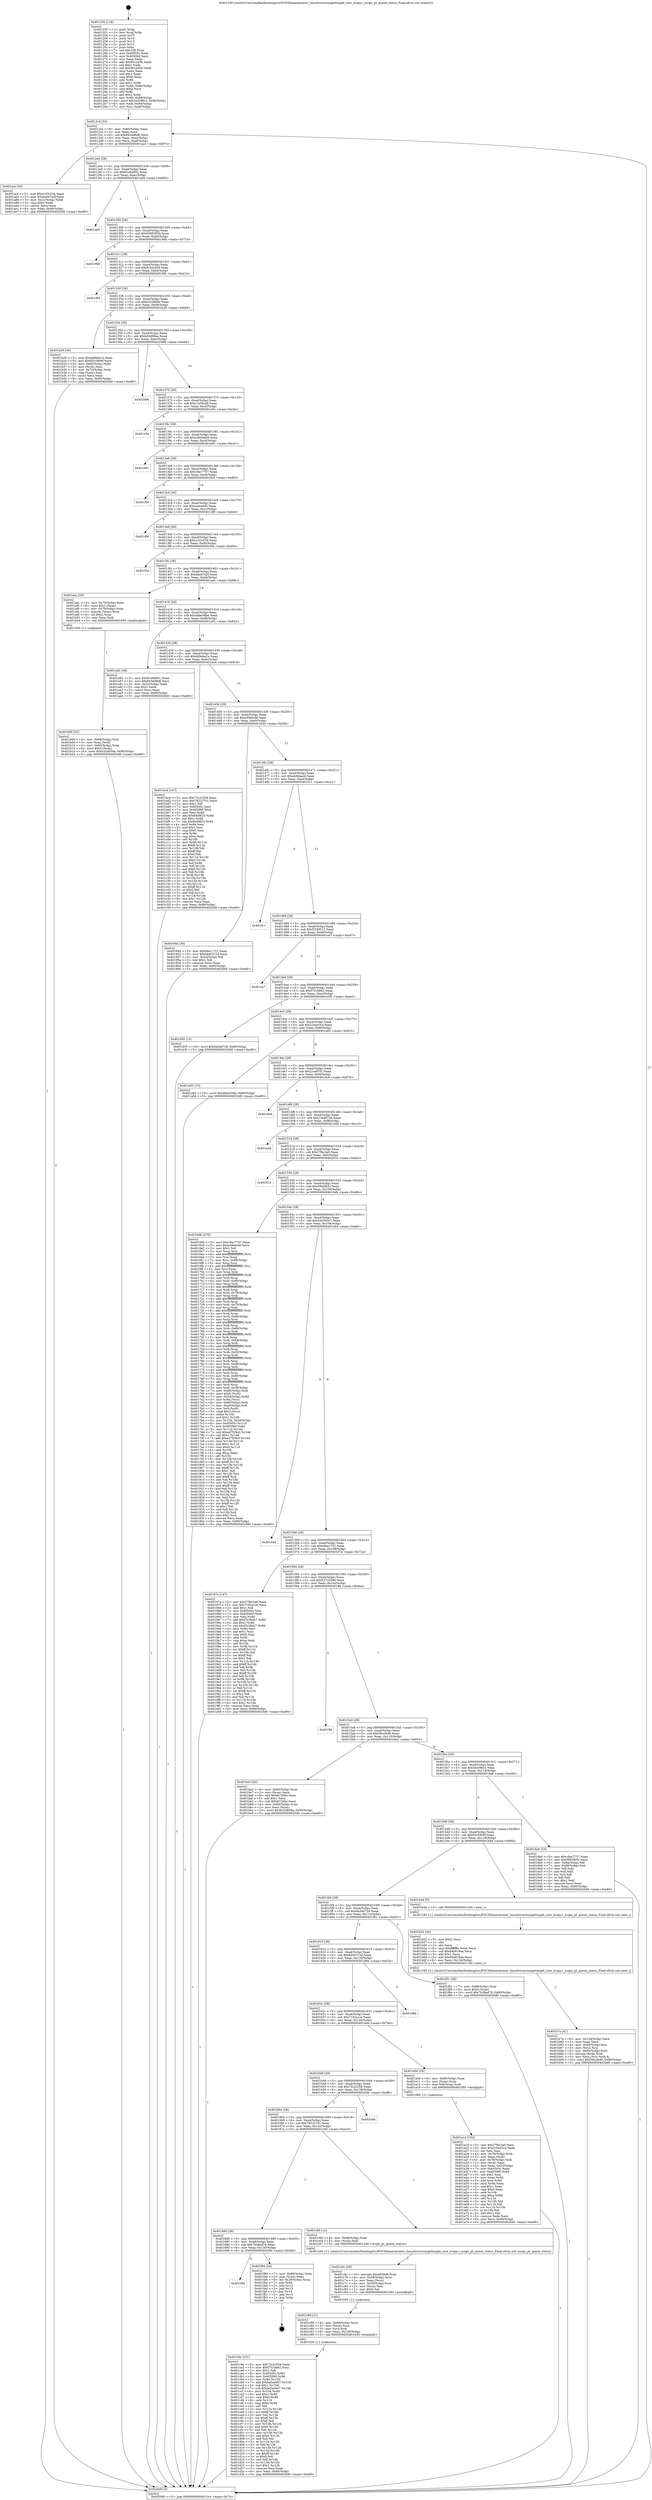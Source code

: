 digraph "0x401250" {
  label = "0x401250 (/mnt/c/Users/mathe/Desktop/tcc/POCII/binaries/extr_linuxdriverstargettarget_core_xcopy.c_xcopy_pt_queue_status_Final-ollvm.out::main(0))"
  labelloc = "t"
  node[shape=record]

  Entry [label="",width=0.3,height=0.3,shape=circle,fillcolor=black,style=filled]
  "0x4012c4" [label="{
     0x4012c4 [32]\l
     | [instrs]\l
     &nbsp;&nbsp;0x4012c4 \<+6\>: mov -0x90(%rbp),%eax\l
     &nbsp;&nbsp;0x4012ca \<+2\>: mov %eax,%ecx\l
     &nbsp;&nbsp;0x4012cc \<+6\>: sub $0x8434d6d6,%ecx\l
     &nbsp;&nbsp;0x4012d2 \<+6\>: mov %eax,-0xa4(%rbp)\l
     &nbsp;&nbsp;0x4012d8 \<+6\>: mov %ecx,-0xa8(%rbp)\l
     &nbsp;&nbsp;0x4012de \<+6\>: je 0000000000401ace \<main+0x87e\>\l
  }"]
  "0x401ace" [label="{
     0x401ace [30]\l
     | [instrs]\l
     &nbsp;&nbsp;0x401ace \<+5\>: mov $0xcc33c234,%eax\l
     &nbsp;&nbsp;0x401ad3 \<+5\>: mov $0xdad47a2f,%ecx\l
     &nbsp;&nbsp;0x401ad8 \<+3\>: mov -0x2c(%rbp),%edx\l
     &nbsp;&nbsp;0x401adb \<+3\>: cmp $0x0,%edx\l
     &nbsp;&nbsp;0x401ade \<+3\>: cmove %ecx,%eax\l
     &nbsp;&nbsp;0x401ae1 \<+6\>: mov %eax,-0x90(%rbp)\l
     &nbsp;&nbsp;0x401ae7 \<+5\>: jmp 00000000004020d0 \<main+0xe80\>\l
  }"]
  "0x4012e4" [label="{
     0x4012e4 [28]\l
     | [instrs]\l
     &nbsp;&nbsp;0x4012e4 \<+5\>: jmp 00000000004012e9 \<main+0x99\>\l
     &nbsp;&nbsp;0x4012e9 \<+6\>: mov -0xa4(%rbp),%eax\l
     &nbsp;&nbsp;0x4012ef \<+5\>: sub $0x91e8d691,%eax\l
     &nbsp;&nbsp;0x4012f4 \<+6\>: mov %eax,-0xac(%rbp)\l
     &nbsp;&nbsp;0x4012fa \<+6\>: je 0000000000401ab0 \<main+0x860\>\l
  }"]
  Exit [label="",width=0.3,height=0.3,shape=circle,fillcolor=black,style=filled,peripheries=2]
  "0x401ab0" [label="{
     0x401ab0\l
  }", style=dashed]
  "0x401300" [label="{
     0x401300 [28]\l
     | [instrs]\l
     &nbsp;&nbsp;0x401300 \<+5\>: jmp 0000000000401305 \<main+0xb5\>\l
     &nbsp;&nbsp;0x401305 \<+6\>: mov -0xa4(%rbp),%eax\l
     &nbsp;&nbsp;0x40130b \<+5\>: sub $0x93893834,%eax\l
     &nbsp;&nbsp;0x401310 \<+6\>: mov %eax,-0xb0(%rbp)\l
     &nbsp;&nbsp;0x401316 \<+6\>: je 000000000040196b \<main+0x71b\>\l
  }"]
  "0x40169c" [label="{
     0x40169c\l
  }", style=dashed]
  "0x40196b" [label="{
     0x40196b\l
  }", style=dashed]
  "0x40131c" [label="{
     0x40131c [28]\l
     | [instrs]\l
     &nbsp;&nbsp;0x40131c \<+5\>: jmp 0000000000401321 \<main+0xd1\>\l
     &nbsp;&nbsp;0x401321 \<+6\>: mov -0xa4(%rbp),%eax\l
     &nbsp;&nbsp;0x401327 \<+5\>: sub $0x9c50c5e9,%eax\l
     &nbsp;&nbsp;0x40132c \<+6\>: mov %eax,-0xb4(%rbp)\l
     &nbsp;&nbsp;0x401332 \<+6\>: je 0000000000401f6d \<main+0xd1d\>\l
  }"]
  "0x401f9d" [label="{
     0x401f9d [24]\l
     | [instrs]\l
     &nbsp;&nbsp;0x401f9d \<+7\>: mov -0x88(%rbp),%rax\l
     &nbsp;&nbsp;0x401fa4 \<+2\>: mov (%rax),%eax\l
     &nbsp;&nbsp;0x401fa6 \<+4\>: lea -0x28(%rbp),%rsp\l
     &nbsp;&nbsp;0x401faa \<+1\>: pop %rbx\l
     &nbsp;&nbsp;0x401fab \<+2\>: pop %r12\l
     &nbsp;&nbsp;0x401fad \<+2\>: pop %r13\l
     &nbsp;&nbsp;0x401faf \<+2\>: pop %r14\l
     &nbsp;&nbsp;0x401fb1 \<+2\>: pop %r15\l
     &nbsp;&nbsp;0x401fb3 \<+1\>: pop %rbp\l
     &nbsp;&nbsp;0x401fb4 \<+1\>: ret\l
  }"]
  "0x401f6d" [label="{
     0x401f6d\l
  }", style=dashed]
  "0x401338" [label="{
     0x401338 [28]\l
     | [instrs]\l
     &nbsp;&nbsp;0x401338 \<+5\>: jmp 000000000040133d \<main+0xed\>\l
     &nbsp;&nbsp;0x40133d \<+6\>: mov -0xa4(%rbp),%eax\l
     &nbsp;&nbsp;0x401343 \<+5\>: sub $0xb32d859a,%eax\l
     &nbsp;&nbsp;0x401348 \<+6\>: mov %eax,-0xb8(%rbp)\l
     &nbsp;&nbsp;0x40134e \<+6\>: je 0000000000401b29 \<main+0x8d9\>\l
  }"]
  "0x401c9e" [label="{
     0x401c9e [151]\l
     | [instrs]\l
     &nbsp;&nbsp;0x401c9e \<+5\>: mov $0x72c2c558,%eax\l
     &nbsp;&nbsp;0x401ca3 \<+5\>: mov $0xf731b662,%esi\l
     &nbsp;&nbsp;0x401ca8 \<+2\>: mov $0x1,%dl\l
     &nbsp;&nbsp;0x401caa \<+8\>: mov 0x40505c,%r8d\l
     &nbsp;&nbsp;0x401cb2 \<+8\>: mov 0x405060,%r9d\l
     &nbsp;&nbsp;0x401cba \<+3\>: mov %r8d,%r10d\l
     &nbsp;&nbsp;0x401cbd \<+7\>: add $0xba5ad467,%r10d\l
     &nbsp;&nbsp;0x401cc4 \<+4\>: sub $0x1,%r10d\l
     &nbsp;&nbsp;0x401cc8 \<+7\>: sub $0xba5ad467,%r10d\l
     &nbsp;&nbsp;0x401ccf \<+4\>: imul %r10d,%r8d\l
     &nbsp;&nbsp;0x401cd3 \<+4\>: and $0x1,%r8d\l
     &nbsp;&nbsp;0x401cd7 \<+4\>: cmp $0x0,%r8d\l
     &nbsp;&nbsp;0x401cdb \<+4\>: sete %r11b\l
     &nbsp;&nbsp;0x401cdf \<+4\>: cmp $0xa,%r9d\l
     &nbsp;&nbsp;0x401ce3 \<+3\>: setl %bl\l
     &nbsp;&nbsp;0x401ce6 \<+3\>: mov %r11b,%r14b\l
     &nbsp;&nbsp;0x401ce9 \<+4\>: xor $0xff,%r14b\l
     &nbsp;&nbsp;0x401ced \<+3\>: mov %bl,%r15b\l
     &nbsp;&nbsp;0x401cf0 \<+4\>: xor $0xff,%r15b\l
     &nbsp;&nbsp;0x401cf4 \<+3\>: xor $0x0,%dl\l
     &nbsp;&nbsp;0x401cf7 \<+3\>: mov %r14b,%r12b\l
     &nbsp;&nbsp;0x401cfa \<+4\>: and $0x0,%r12b\l
     &nbsp;&nbsp;0x401cfe \<+3\>: and %dl,%r11b\l
     &nbsp;&nbsp;0x401d01 \<+3\>: mov %r15b,%r13b\l
     &nbsp;&nbsp;0x401d04 \<+4\>: and $0x0,%r13b\l
     &nbsp;&nbsp;0x401d08 \<+2\>: and %dl,%bl\l
     &nbsp;&nbsp;0x401d0a \<+3\>: or %r11b,%r12b\l
     &nbsp;&nbsp;0x401d0d \<+3\>: or %bl,%r13b\l
     &nbsp;&nbsp;0x401d10 \<+3\>: xor %r13b,%r12b\l
     &nbsp;&nbsp;0x401d13 \<+3\>: or %r15b,%r14b\l
     &nbsp;&nbsp;0x401d16 \<+4\>: xor $0xff,%r14b\l
     &nbsp;&nbsp;0x401d1a \<+3\>: or $0x0,%dl\l
     &nbsp;&nbsp;0x401d1d \<+3\>: and %dl,%r14b\l
     &nbsp;&nbsp;0x401d20 \<+3\>: or %r14b,%r12b\l
     &nbsp;&nbsp;0x401d23 \<+4\>: test $0x1,%r12b\l
     &nbsp;&nbsp;0x401d27 \<+3\>: cmovne %esi,%eax\l
     &nbsp;&nbsp;0x401d2a \<+6\>: mov %eax,-0x90(%rbp)\l
     &nbsp;&nbsp;0x401d30 \<+5\>: jmp 00000000004020d0 \<main+0xe80\>\l
  }"]
  "0x401b29" [label="{
     0x401b29 [36]\l
     | [instrs]\l
     &nbsp;&nbsp;0x401b29 \<+5\>: mov $0xdd9eba1e,%eax\l
     &nbsp;&nbsp;0x401b2e \<+5\>: mov $0x65c5909f,%ecx\l
     &nbsp;&nbsp;0x401b33 \<+4\>: mov -0x60(%rbp),%rdx\l
     &nbsp;&nbsp;0x401b37 \<+2\>: mov (%rdx),%esi\l
     &nbsp;&nbsp;0x401b39 \<+4\>: mov -0x70(%rbp),%rdx\l
     &nbsp;&nbsp;0x401b3d \<+2\>: cmp (%rdx),%esi\l
     &nbsp;&nbsp;0x401b3f \<+3\>: cmovl %ecx,%eax\l
     &nbsp;&nbsp;0x401b42 \<+6\>: mov %eax,-0x90(%rbp)\l
     &nbsp;&nbsp;0x401b48 \<+5\>: jmp 00000000004020d0 \<main+0xe80\>\l
  }"]
  "0x401354" [label="{
     0x401354 [28]\l
     | [instrs]\l
     &nbsp;&nbsp;0x401354 \<+5\>: jmp 0000000000401359 \<main+0x109\>\l
     &nbsp;&nbsp;0x401359 \<+6\>: mov -0xa4(%rbp),%eax\l
     &nbsp;&nbsp;0x40135f \<+5\>: sub $0xbd3d96aa,%eax\l
     &nbsp;&nbsp;0x401364 \<+6\>: mov %eax,-0xbc(%rbp)\l
     &nbsp;&nbsp;0x40136a \<+6\>: je 0000000000402098 \<main+0xe48\>\l
  }"]
  "0x401c89" [label="{
     0x401c89 [21]\l
     | [instrs]\l
     &nbsp;&nbsp;0x401c89 \<+4\>: mov -0x68(%rbp),%rcx\l
     &nbsp;&nbsp;0x401c8d \<+3\>: mov (%rcx),%rcx\l
     &nbsp;&nbsp;0x401c90 \<+3\>: mov %rcx,%rdi\l
     &nbsp;&nbsp;0x401c93 \<+6\>: mov %eax,-0x138(%rbp)\l
     &nbsp;&nbsp;0x401c99 \<+5\>: call 0000000000401030 \<free@plt\>\l
     | [calls]\l
     &nbsp;&nbsp;0x401030 \{1\} (unknown)\l
  }"]
  "0x402098" [label="{
     0x402098\l
  }", style=dashed]
  "0x401370" [label="{
     0x401370 [28]\l
     | [instrs]\l
     &nbsp;&nbsp;0x401370 \<+5\>: jmp 0000000000401375 \<main+0x125\>\l
     &nbsp;&nbsp;0x401375 \<+6\>: mov -0xa4(%rbp),%eax\l
     &nbsp;&nbsp;0x40137b \<+5\>: sub $0xc1e58ca9,%eax\l
     &nbsp;&nbsp;0x401380 \<+6\>: mov %eax,-0xc0(%rbp)\l
     &nbsp;&nbsp;0x401386 \<+6\>: je 0000000000401e5e \<main+0xc0e\>\l
  }"]
  "0x401c6c" [label="{
     0x401c6c [29]\l
     | [instrs]\l
     &nbsp;&nbsp;0x401c6c \<+10\>: movabs $0x4030d6,%rdi\l
     &nbsp;&nbsp;0x401c76 \<+4\>: mov -0x58(%rbp),%rcx\l
     &nbsp;&nbsp;0x401c7a \<+2\>: mov %eax,(%rcx)\l
     &nbsp;&nbsp;0x401c7c \<+4\>: mov -0x58(%rbp),%rcx\l
     &nbsp;&nbsp;0x401c80 \<+2\>: mov (%rcx),%esi\l
     &nbsp;&nbsp;0x401c82 \<+2\>: mov $0x0,%al\l
     &nbsp;&nbsp;0x401c84 \<+5\>: call 0000000000401040 \<printf@plt\>\l
     | [calls]\l
     &nbsp;&nbsp;0x401040 \{1\} (unknown)\l
  }"]
  "0x401e5e" [label="{
     0x401e5e\l
  }", style=dashed]
  "0x40138c" [label="{
     0x40138c [28]\l
     | [instrs]\l
     &nbsp;&nbsp;0x40138c \<+5\>: jmp 0000000000401391 \<main+0x141\>\l
     &nbsp;&nbsp;0x401391 \<+6\>: mov -0xa4(%rbp),%eax\l
     &nbsp;&nbsp;0x401397 \<+5\>: sub $0xc4b0deb9,%eax\l
     &nbsp;&nbsp;0x40139c \<+6\>: mov %eax,-0xc4(%rbp)\l
     &nbsp;&nbsp;0x4013a2 \<+6\>: je 0000000000401e91 \<main+0xc41\>\l
  }"]
  "0x401680" [label="{
     0x401680 [28]\l
     | [instrs]\l
     &nbsp;&nbsp;0x401680 \<+5\>: jmp 0000000000401685 \<main+0x435\>\l
     &nbsp;&nbsp;0x401685 \<+6\>: mov -0xa4(%rbp),%eax\l
     &nbsp;&nbsp;0x40168b \<+5\>: sub $0x7b38ad78,%eax\l
     &nbsp;&nbsp;0x401690 \<+6\>: mov %eax,-0x130(%rbp)\l
     &nbsp;&nbsp;0x401696 \<+6\>: je 0000000000401f9d \<main+0xd4d\>\l
  }"]
  "0x401e91" [label="{
     0x401e91\l
  }", style=dashed]
  "0x4013a8" [label="{
     0x4013a8 [28]\l
     | [instrs]\l
     &nbsp;&nbsp;0x4013a8 \<+5\>: jmp 00000000004013ad \<main+0x15d\>\l
     &nbsp;&nbsp;0x4013ad \<+6\>: mov -0xa4(%rbp),%eax\l
     &nbsp;&nbsp;0x4013b3 \<+5\>: sub $0xc9ac7757,%eax\l
     &nbsp;&nbsp;0x4013b8 \<+6\>: mov %eax,-0xc8(%rbp)\l
     &nbsp;&nbsp;0x4013be \<+6\>: je 0000000000401fb5 \<main+0xd65\>\l
  }"]
  "0x401c60" [label="{
     0x401c60 [12]\l
     | [instrs]\l
     &nbsp;&nbsp;0x401c60 \<+4\>: mov -0x68(%rbp),%rax\l
     &nbsp;&nbsp;0x401c64 \<+3\>: mov (%rax),%rdi\l
     &nbsp;&nbsp;0x401c67 \<+5\>: call 0000000000401240 \<xcopy_pt_queue_status\>\l
     | [calls]\l
     &nbsp;&nbsp;0x401240 \{1\} (/mnt/c/Users/mathe/Desktop/tcc/POCII/binaries/extr_linuxdriverstargettarget_core_xcopy.c_xcopy_pt_queue_status_Final-ollvm.out::xcopy_pt_queue_status)\l
  }"]
  "0x401fb5" [label="{
     0x401fb5\l
  }", style=dashed]
  "0x4013c4" [label="{
     0x4013c4 [28]\l
     | [instrs]\l
     &nbsp;&nbsp;0x4013c4 \<+5\>: jmp 00000000004013c9 \<main+0x179\>\l
     &nbsp;&nbsp;0x4013c9 \<+6\>: mov -0xa4(%rbp),%eax\l
     &nbsp;&nbsp;0x4013cf \<+5\>: sub $0xca4ca445,%eax\l
     &nbsp;&nbsp;0x4013d4 \<+6\>: mov %eax,-0xcc(%rbp)\l
     &nbsp;&nbsp;0x4013da \<+6\>: je 0000000000401d9f \<main+0xb4f\>\l
  }"]
  "0x401664" [label="{
     0x401664 [28]\l
     | [instrs]\l
     &nbsp;&nbsp;0x401664 \<+5\>: jmp 0000000000401669 \<main+0x419\>\l
     &nbsp;&nbsp;0x401669 \<+6\>: mov -0xa4(%rbp),%eax\l
     &nbsp;&nbsp;0x40166f \<+5\>: sub $0x78322701,%eax\l
     &nbsp;&nbsp;0x401674 \<+6\>: mov %eax,-0x12c(%rbp)\l
     &nbsp;&nbsp;0x40167a \<+6\>: je 0000000000401c60 \<main+0xa10\>\l
  }"]
  "0x401d9f" [label="{
     0x401d9f\l
  }", style=dashed]
  "0x4013e0" [label="{
     0x4013e0 [28]\l
     | [instrs]\l
     &nbsp;&nbsp;0x4013e0 \<+5\>: jmp 00000000004013e5 \<main+0x195\>\l
     &nbsp;&nbsp;0x4013e5 \<+6\>: mov -0xa4(%rbp),%eax\l
     &nbsp;&nbsp;0x4013eb \<+5\>: sub $0xcc33c234,%eax\l
     &nbsp;&nbsp;0x4013f0 \<+6\>: mov %eax,-0xd0(%rbp)\l
     &nbsp;&nbsp;0x4013f6 \<+6\>: je 0000000000401f5e \<main+0xd0e\>\l
  }"]
  "0x40204b" [label="{
     0x40204b\l
  }", style=dashed]
  "0x401f5e" [label="{
     0x401f5e\l
  }", style=dashed]
  "0x4013fc" [label="{
     0x4013fc [28]\l
     | [instrs]\l
     &nbsp;&nbsp;0x4013fc \<+5\>: jmp 0000000000401401 \<main+0x1b1\>\l
     &nbsp;&nbsp;0x401401 \<+6\>: mov -0xa4(%rbp),%eax\l
     &nbsp;&nbsp;0x401407 \<+5\>: sub $0xdad47a2f,%eax\l
     &nbsp;&nbsp;0x40140c \<+6\>: mov %eax,-0xd4(%rbp)\l
     &nbsp;&nbsp;0x401412 \<+6\>: je 0000000000401aec \<main+0x89c\>\l
  }"]
  "0x401b7a" [label="{
     0x401b7a [41]\l
     | [instrs]\l
     &nbsp;&nbsp;0x401b7a \<+6\>: mov -0x134(%rbp),%ecx\l
     &nbsp;&nbsp;0x401b80 \<+3\>: imul %eax,%ecx\l
     &nbsp;&nbsp;0x401b83 \<+4\>: mov -0x68(%rbp),%rsi\l
     &nbsp;&nbsp;0x401b87 \<+3\>: mov (%rsi),%rsi\l
     &nbsp;&nbsp;0x401b8a \<+4\>: mov -0x60(%rbp),%rdi\l
     &nbsp;&nbsp;0x401b8e \<+3\>: movslq (%rdi),%rdi\l
     &nbsp;&nbsp;0x401b91 \<+3\>: mov %ecx,(%rsi,%rdi,4)\l
     &nbsp;&nbsp;0x401b94 \<+10\>: movl $0x59ccfa49,-0x90(%rbp)\l
     &nbsp;&nbsp;0x401b9e \<+5\>: jmp 00000000004020d0 \<main+0xe80\>\l
  }"]
  "0x401aec" [label="{
     0x401aec [29]\l
     | [instrs]\l
     &nbsp;&nbsp;0x401aec \<+4\>: mov -0x70(%rbp),%rax\l
     &nbsp;&nbsp;0x401af0 \<+6\>: movl $0x1,(%rax)\l
     &nbsp;&nbsp;0x401af6 \<+4\>: mov -0x70(%rbp),%rax\l
     &nbsp;&nbsp;0x401afa \<+3\>: movslq (%rax),%rax\l
     &nbsp;&nbsp;0x401afd \<+4\>: shl $0x2,%rax\l
     &nbsp;&nbsp;0x401b01 \<+3\>: mov %rax,%rdi\l
     &nbsp;&nbsp;0x401b04 \<+5\>: call 0000000000401050 \<malloc@plt\>\l
     | [calls]\l
     &nbsp;&nbsp;0x401050 \{1\} (unknown)\l
  }"]
  "0x401418" [label="{
     0x401418 [28]\l
     | [instrs]\l
     &nbsp;&nbsp;0x401418 \<+5\>: jmp 000000000040141d \<main+0x1cd\>\l
     &nbsp;&nbsp;0x40141d \<+6\>: mov -0xa4(%rbp),%eax\l
     &nbsp;&nbsp;0x401423 \<+5\>: sub $0xdbbe30be,%eax\l
     &nbsp;&nbsp;0x401428 \<+6\>: mov %eax,-0xd8(%rbp)\l
     &nbsp;&nbsp;0x40142e \<+6\>: je 0000000000401a92 \<main+0x842\>\l
  }"]
  "0x401b52" [label="{
     0x401b52 [40]\l
     | [instrs]\l
     &nbsp;&nbsp;0x401b52 \<+5\>: mov $0x2,%ecx\l
     &nbsp;&nbsp;0x401b57 \<+1\>: cltd\l
     &nbsp;&nbsp;0x401b58 \<+2\>: idiv %ecx\l
     &nbsp;&nbsp;0x401b5a \<+6\>: imul $0xfffffffe,%edx,%ecx\l
     &nbsp;&nbsp;0x401b60 \<+6\>: sub $0x94b819aa,%ecx\l
     &nbsp;&nbsp;0x401b66 \<+3\>: add $0x1,%ecx\l
     &nbsp;&nbsp;0x401b69 \<+6\>: add $0x94b819aa,%ecx\l
     &nbsp;&nbsp;0x401b6f \<+6\>: mov %ecx,-0x134(%rbp)\l
     &nbsp;&nbsp;0x401b75 \<+5\>: call 0000000000401160 \<next_i\>\l
     | [calls]\l
     &nbsp;&nbsp;0x401160 \{1\} (/mnt/c/Users/mathe/Desktop/tcc/POCII/binaries/extr_linuxdriverstargettarget_core_xcopy.c_xcopy_pt_queue_status_Final-ollvm.out::next_i)\l
  }"]
  "0x401a92" [label="{
     0x401a92 [30]\l
     | [instrs]\l
     &nbsp;&nbsp;0x401a92 \<+5\>: mov $0x91e8d691,%eax\l
     &nbsp;&nbsp;0x401a97 \<+5\>: mov $0x8434d6d6,%ecx\l
     &nbsp;&nbsp;0x401a9c \<+3\>: mov -0x2c(%rbp),%edx\l
     &nbsp;&nbsp;0x401a9f \<+3\>: cmp $0x1,%edx\l
     &nbsp;&nbsp;0x401aa2 \<+3\>: cmovl %ecx,%eax\l
     &nbsp;&nbsp;0x401aa5 \<+6\>: mov %eax,-0x90(%rbp)\l
     &nbsp;&nbsp;0x401aab \<+5\>: jmp 00000000004020d0 \<main+0xe80\>\l
  }"]
  "0x401434" [label="{
     0x401434 [28]\l
     | [instrs]\l
     &nbsp;&nbsp;0x401434 \<+5\>: jmp 0000000000401439 \<main+0x1e9\>\l
     &nbsp;&nbsp;0x401439 \<+6\>: mov -0xa4(%rbp),%eax\l
     &nbsp;&nbsp;0x40143f \<+5\>: sub $0xdd9eba1e,%eax\l
     &nbsp;&nbsp;0x401444 \<+6\>: mov %eax,-0xdc(%rbp)\l
     &nbsp;&nbsp;0x40144a \<+6\>: je 0000000000401bcd \<main+0x97d\>\l
  }"]
  "0x401b09" [label="{
     0x401b09 [32]\l
     | [instrs]\l
     &nbsp;&nbsp;0x401b09 \<+4\>: mov -0x68(%rbp),%rdi\l
     &nbsp;&nbsp;0x401b0d \<+3\>: mov %rax,(%rdi)\l
     &nbsp;&nbsp;0x401b10 \<+4\>: mov -0x60(%rbp),%rax\l
     &nbsp;&nbsp;0x401b14 \<+6\>: movl $0x0,(%rax)\l
     &nbsp;&nbsp;0x401b1a \<+10\>: movl $0xb32d859a,-0x90(%rbp)\l
     &nbsp;&nbsp;0x401b24 \<+5\>: jmp 00000000004020d0 \<main+0xe80\>\l
  }"]
  "0x401bcd" [label="{
     0x401bcd [147]\l
     | [instrs]\l
     &nbsp;&nbsp;0x401bcd \<+5\>: mov $0x72c2c558,%eax\l
     &nbsp;&nbsp;0x401bd2 \<+5\>: mov $0x78322701,%ecx\l
     &nbsp;&nbsp;0x401bd7 \<+2\>: mov $0x1,%dl\l
     &nbsp;&nbsp;0x401bd9 \<+7\>: mov 0x40505c,%esi\l
     &nbsp;&nbsp;0x401be0 \<+7\>: mov 0x405060,%edi\l
     &nbsp;&nbsp;0x401be7 \<+3\>: mov %esi,%r8d\l
     &nbsp;&nbsp;0x401bea \<+7\>: add $0x8d49f23,%r8d\l
     &nbsp;&nbsp;0x401bf1 \<+4\>: sub $0x1,%r8d\l
     &nbsp;&nbsp;0x401bf5 \<+7\>: sub $0x8d49f23,%r8d\l
     &nbsp;&nbsp;0x401bfc \<+4\>: imul %r8d,%esi\l
     &nbsp;&nbsp;0x401c00 \<+3\>: and $0x1,%esi\l
     &nbsp;&nbsp;0x401c03 \<+3\>: cmp $0x0,%esi\l
     &nbsp;&nbsp;0x401c06 \<+4\>: sete %r9b\l
     &nbsp;&nbsp;0x401c0a \<+3\>: cmp $0xa,%edi\l
     &nbsp;&nbsp;0x401c0d \<+4\>: setl %r10b\l
     &nbsp;&nbsp;0x401c11 \<+3\>: mov %r9b,%r11b\l
     &nbsp;&nbsp;0x401c14 \<+4\>: xor $0xff,%r11b\l
     &nbsp;&nbsp;0x401c18 \<+3\>: mov %r10b,%bl\l
     &nbsp;&nbsp;0x401c1b \<+3\>: xor $0xff,%bl\l
     &nbsp;&nbsp;0x401c1e \<+3\>: xor $0x0,%dl\l
     &nbsp;&nbsp;0x401c21 \<+3\>: mov %r11b,%r14b\l
     &nbsp;&nbsp;0x401c24 \<+4\>: and $0x0,%r14b\l
     &nbsp;&nbsp;0x401c28 \<+3\>: and %dl,%r9b\l
     &nbsp;&nbsp;0x401c2b \<+3\>: mov %bl,%r15b\l
     &nbsp;&nbsp;0x401c2e \<+4\>: and $0x0,%r15b\l
     &nbsp;&nbsp;0x401c32 \<+3\>: and %dl,%r10b\l
     &nbsp;&nbsp;0x401c35 \<+3\>: or %r9b,%r14b\l
     &nbsp;&nbsp;0x401c38 \<+3\>: or %r10b,%r15b\l
     &nbsp;&nbsp;0x401c3b \<+3\>: xor %r15b,%r14b\l
     &nbsp;&nbsp;0x401c3e \<+3\>: or %bl,%r11b\l
     &nbsp;&nbsp;0x401c41 \<+4\>: xor $0xff,%r11b\l
     &nbsp;&nbsp;0x401c45 \<+3\>: or $0x0,%dl\l
     &nbsp;&nbsp;0x401c48 \<+3\>: and %dl,%r11b\l
     &nbsp;&nbsp;0x401c4b \<+3\>: or %r11b,%r14b\l
     &nbsp;&nbsp;0x401c4e \<+4\>: test $0x1,%r14b\l
     &nbsp;&nbsp;0x401c52 \<+3\>: cmovne %ecx,%eax\l
     &nbsp;&nbsp;0x401c55 \<+6\>: mov %eax,-0x90(%rbp)\l
     &nbsp;&nbsp;0x401c5b \<+5\>: jmp 00000000004020d0 \<main+0xe80\>\l
  }"]
  "0x401450" [label="{
     0x401450 [28]\l
     | [instrs]\l
     &nbsp;&nbsp;0x401450 \<+5\>: jmp 0000000000401455 \<main+0x205\>\l
     &nbsp;&nbsp;0x401455 \<+6\>: mov -0xa4(%rbp),%eax\l
     &nbsp;&nbsp;0x40145b \<+5\>: sub $0xe49ebcfd,%eax\l
     &nbsp;&nbsp;0x401460 \<+6\>: mov %eax,-0xe0(%rbp)\l
     &nbsp;&nbsp;0x401466 \<+6\>: je 000000000040184d \<main+0x5fd\>\l
  }"]
  "0x401a1d" [label="{
     0x401a1d [102]\l
     | [instrs]\l
     &nbsp;&nbsp;0x401a1d \<+5\>: mov $0x27fbc2a0,%ecx\l
     &nbsp;&nbsp;0x401a22 \<+5\>: mov $0x216a43ce,%edx\l
     &nbsp;&nbsp;0x401a27 \<+2\>: xor %esi,%esi\l
     &nbsp;&nbsp;0x401a29 \<+4\>: mov -0x78(%rbp),%rdi\l
     &nbsp;&nbsp;0x401a2d \<+2\>: mov %eax,(%rdi)\l
     &nbsp;&nbsp;0x401a2f \<+4\>: mov -0x78(%rbp),%rdi\l
     &nbsp;&nbsp;0x401a33 \<+2\>: mov (%rdi),%eax\l
     &nbsp;&nbsp;0x401a35 \<+3\>: mov %eax,-0x2c(%rbp)\l
     &nbsp;&nbsp;0x401a38 \<+7\>: mov 0x40505c,%eax\l
     &nbsp;&nbsp;0x401a3f \<+8\>: mov 0x405060,%r8d\l
     &nbsp;&nbsp;0x401a47 \<+3\>: sub $0x1,%esi\l
     &nbsp;&nbsp;0x401a4a \<+3\>: mov %eax,%r9d\l
     &nbsp;&nbsp;0x401a4d \<+3\>: add %esi,%r9d\l
     &nbsp;&nbsp;0x401a50 \<+4\>: imul %r9d,%eax\l
     &nbsp;&nbsp;0x401a54 \<+3\>: and $0x1,%eax\l
     &nbsp;&nbsp;0x401a57 \<+3\>: cmp $0x0,%eax\l
     &nbsp;&nbsp;0x401a5a \<+4\>: sete %r10b\l
     &nbsp;&nbsp;0x401a5e \<+4\>: cmp $0xa,%r8d\l
     &nbsp;&nbsp;0x401a62 \<+4\>: setl %r11b\l
     &nbsp;&nbsp;0x401a66 \<+3\>: mov %r10b,%bl\l
     &nbsp;&nbsp;0x401a69 \<+3\>: and %r11b,%bl\l
     &nbsp;&nbsp;0x401a6c \<+3\>: xor %r11b,%r10b\l
     &nbsp;&nbsp;0x401a6f \<+3\>: or %r10b,%bl\l
     &nbsp;&nbsp;0x401a72 \<+3\>: test $0x1,%bl\l
     &nbsp;&nbsp;0x401a75 \<+3\>: cmovne %edx,%ecx\l
     &nbsp;&nbsp;0x401a78 \<+6\>: mov %ecx,-0x90(%rbp)\l
     &nbsp;&nbsp;0x401a7e \<+5\>: jmp 00000000004020d0 \<main+0xe80\>\l
  }"]
  "0x40184d" [label="{
     0x40184d [30]\l
     | [instrs]\l
     &nbsp;&nbsp;0x40184d \<+5\>: mov $0x48ec1721,%eax\l
     &nbsp;&nbsp;0x401852 \<+5\>: mov $0x6d45312d,%ecx\l
     &nbsp;&nbsp;0x401857 \<+3\>: mov -0x2d(%rbp),%dl\l
     &nbsp;&nbsp;0x40185a \<+3\>: test $0x1,%dl\l
     &nbsp;&nbsp;0x40185d \<+3\>: cmovne %ecx,%eax\l
     &nbsp;&nbsp;0x401860 \<+6\>: mov %eax,-0x90(%rbp)\l
     &nbsp;&nbsp;0x401866 \<+5\>: jmp 00000000004020d0 \<main+0xe80\>\l
  }"]
  "0x40146c" [label="{
     0x40146c [28]\l
     | [instrs]\l
     &nbsp;&nbsp;0x40146c \<+5\>: jmp 0000000000401471 \<main+0x221\>\l
     &nbsp;&nbsp;0x401471 \<+6\>: mov -0xa4(%rbp),%eax\l
     &nbsp;&nbsp;0x401477 \<+5\>: sub $0xeb9daacb,%eax\l
     &nbsp;&nbsp;0x40147c \<+6\>: mov %eax,-0xe4(%rbp)\l
     &nbsp;&nbsp;0x401482 \<+6\>: je 0000000000401f11 \<main+0xcc1\>\l
  }"]
  "0x401648" [label="{
     0x401648 [28]\l
     | [instrs]\l
     &nbsp;&nbsp;0x401648 \<+5\>: jmp 000000000040164d \<main+0x3fd\>\l
     &nbsp;&nbsp;0x40164d \<+6\>: mov -0xa4(%rbp),%eax\l
     &nbsp;&nbsp;0x401653 \<+5\>: sub $0x72c2c558,%eax\l
     &nbsp;&nbsp;0x401658 \<+6\>: mov %eax,-0x128(%rbp)\l
     &nbsp;&nbsp;0x40165e \<+6\>: je 000000000040204b \<main+0xdfb\>\l
  }"]
  "0x401f11" [label="{
     0x401f11\l
  }", style=dashed]
  "0x401488" [label="{
     0x401488 [28]\l
     | [instrs]\l
     &nbsp;&nbsp;0x401488 \<+5\>: jmp 000000000040148d \<main+0x23d\>\l
     &nbsp;&nbsp;0x40148d \<+6\>: mov -0xa4(%rbp),%eax\l
     &nbsp;&nbsp;0x401493 \<+5\>: sub $0xf2549512,%eax\l
     &nbsp;&nbsp;0x401498 \<+6\>: mov %eax,-0xe8(%rbp)\l
     &nbsp;&nbsp;0x40149e \<+6\>: je 0000000000401ee7 \<main+0xc97\>\l
  }"]
  "0x401a0d" [label="{
     0x401a0d [16]\l
     | [instrs]\l
     &nbsp;&nbsp;0x401a0d \<+4\>: mov -0x80(%rbp),%rax\l
     &nbsp;&nbsp;0x401a11 \<+3\>: mov (%rax),%rax\l
     &nbsp;&nbsp;0x401a14 \<+4\>: mov 0x8(%rax),%rdi\l
     &nbsp;&nbsp;0x401a18 \<+5\>: call 0000000000401060 \<atoi@plt\>\l
     | [calls]\l
     &nbsp;&nbsp;0x401060 \{1\} (unknown)\l
  }"]
  "0x401ee7" [label="{
     0x401ee7\l
  }", style=dashed]
  "0x4014a4" [label="{
     0x4014a4 [28]\l
     | [instrs]\l
     &nbsp;&nbsp;0x4014a4 \<+5\>: jmp 00000000004014a9 \<main+0x259\>\l
     &nbsp;&nbsp;0x4014a9 \<+6\>: mov -0xa4(%rbp),%eax\l
     &nbsp;&nbsp;0x4014af \<+5\>: sub $0xf731b662,%eax\l
     &nbsp;&nbsp;0x4014b4 \<+6\>: mov %eax,-0xec(%rbp)\l
     &nbsp;&nbsp;0x4014ba \<+6\>: je 0000000000401d35 \<main+0xae5\>\l
  }"]
  "0x40162c" [label="{
     0x40162c [28]\l
     | [instrs]\l
     &nbsp;&nbsp;0x40162c \<+5\>: jmp 0000000000401631 \<main+0x3e1\>\l
     &nbsp;&nbsp;0x401631 \<+6\>: mov -0xa4(%rbp),%eax\l
     &nbsp;&nbsp;0x401637 \<+5\>: sub $0x7192a1ce,%eax\l
     &nbsp;&nbsp;0x40163c \<+6\>: mov %eax,-0x124(%rbp)\l
     &nbsp;&nbsp;0x401642 \<+6\>: je 0000000000401a0d \<main+0x7bd\>\l
  }"]
  "0x401d35" [label="{
     0x401d35 [15]\l
     | [instrs]\l
     &nbsp;&nbsp;0x401d35 \<+10\>: movl $0x6a3dd729,-0x90(%rbp)\l
     &nbsp;&nbsp;0x401d3f \<+5\>: jmp 00000000004020d0 \<main+0xe80\>\l
  }"]
  "0x4014c0" [label="{
     0x4014c0 [28]\l
     | [instrs]\l
     &nbsp;&nbsp;0x4014c0 \<+5\>: jmp 00000000004014c5 \<main+0x275\>\l
     &nbsp;&nbsp;0x4014c5 \<+6\>: mov -0xa4(%rbp),%eax\l
     &nbsp;&nbsp;0x4014cb \<+5\>: sub $0x216a43ce,%eax\l
     &nbsp;&nbsp;0x4014d0 \<+6\>: mov %eax,-0xf0(%rbp)\l
     &nbsp;&nbsp;0x4014d6 \<+6\>: je 0000000000401a83 \<main+0x833\>\l
  }"]
  "0x40186b" [label="{
     0x40186b\l
  }", style=dashed]
  "0x401a83" [label="{
     0x401a83 [15]\l
     | [instrs]\l
     &nbsp;&nbsp;0x401a83 \<+10\>: movl $0xdbbe30be,-0x90(%rbp)\l
     &nbsp;&nbsp;0x401a8d \<+5\>: jmp 00000000004020d0 \<main+0xe80\>\l
  }"]
  "0x4014dc" [label="{
     0x4014dc [28]\l
     | [instrs]\l
     &nbsp;&nbsp;0x4014dc \<+5\>: jmp 00000000004014e1 \<main+0x291\>\l
     &nbsp;&nbsp;0x4014e1 \<+6\>: mov -0xa4(%rbp),%eax\l
     &nbsp;&nbsp;0x4014e7 \<+5\>: sub $0x21edf7f1,%eax\l
     &nbsp;&nbsp;0x4014ec \<+6\>: mov %eax,-0xf4(%rbp)\l
     &nbsp;&nbsp;0x4014f2 \<+6\>: je 00000000004018c6 \<main+0x676\>\l
  }"]
  "0x401610" [label="{
     0x401610 [28]\l
     | [instrs]\l
     &nbsp;&nbsp;0x401610 \<+5\>: jmp 0000000000401615 \<main+0x3c5\>\l
     &nbsp;&nbsp;0x401615 \<+6\>: mov -0xa4(%rbp),%eax\l
     &nbsp;&nbsp;0x40161b \<+5\>: sub $0x6d45312d,%eax\l
     &nbsp;&nbsp;0x401620 \<+6\>: mov %eax,-0x120(%rbp)\l
     &nbsp;&nbsp;0x401626 \<+6\>: je 000000000040186b \<main+0x61b\>\l
  }"]
  "0x4018c6" [label="{
     0x4018c6\l
  }", style=dashed]
  "0x4014f8" [label="{
     0x4014f8 [28]\l
     | [instrs]\l
     &nbsp;&nbsp;0x4014f8 \<+5\>: jmp 00000000004014fd \<main+0x2ad\>\l
     &nbsp;&nbsp;0x4014fd \<+6\>: mov -0xa4(%rbp),%eax\l
     &nbsp;&nbsp;0x401503 \<+5\>: sub $0x23e4974d,%eax\l
     &nbsp;&nbsp;0x401508 \<+6\>: mov %eax,-0xf8(%rbp)\l
     &nbsp;&nbsp;0x40150e \<+6\>: je 0000000000401e6d \<main+0xc1d\>\l
  }"]
  "0x401f81" [label="{
     0x401f81 [28]\l
     | [instrs]\l
     &nbsp;&nbsp;0x401f81 \<+7\>: mov -0x88(%rbp),%rax\l
     &nbsp;&nbsp;0x401f88 \<+6\>: movl $0x0,(%rax)\l
     &nbsp;&nbsp;0x401f8e \<+10\>: movl $0x7b38ad78,-0x90(%rbp)\l
     &nbsp;&nbsp;0x401f98 \<+5\>: jmp 00000000004020d0 \<main+0xe80\>\l
  }"]
  "0x401e6d" [label="{
     0x401e6d\l
  }", style=dashed]
  "0x401514" [label="{
     0x401514 [28]\l
     | [instrs]\l
     &nbsp;&nbsp;0x401514 \<+5\>: jmp 0000000000401519 \<main+0x2c9\>\l
     &nbsp;&nbsp;0x401519 \<+6\>: mov -0xa4(%rbp),%eax\l
     &nbsp;&nbsp;0x40151f \<+5\>: sub $0x27fbc2a0,%eax\l
     &nbsp;&nbsp;0x401524 \<+6\>: mov %eax,-0xfc(%rbp)\l
     &nbsp;&nbsp;0x40152a \<+6\>: je 000000000040201b \<main+0xdcb\>\l
  }"]
  "0x4015f4" [label="{
     0x4015f4 [28]\l
     | [instrs]\l
     &nbsp;&nbsp;0x4015f4 \<+5\>: jmp 00000000004015f9 \<main+0x3a9\>\l
     &nbsp;&nbsp;0x4015f9 \<+6\>: mov -0xa4(%rbp),%eax\l
     &nbsp;&nbsp;0x4015ff \<+5\>: sub $0x6a3dd729,%eax\l
     &nbsp;&nbsp;0x401604 \<+6\>: mov %eax,-0x11c(%rbp)\l
     &nbsp;&nbsp;0x40160a \<+6\>: je 0000000000401f81 \<main+0xd31\>\l
  }"]
  "0x40201b" [label="{
     0x40201b\l
  }", style=dashed]
  "0x401530" [label="{
     0x401530 [28]\l
     | [instrs]\l
     &nbsp;&nbsp;0x401530 \<+5\>: jmp 0000000000401535 \<main+0x2e5\>\l
     &nbsp;&nbsp;0x401535 \<+6\>: mov -0xa4(%rbp),%eax\l
     &nbsp;&nbsp;0x40153b \<+5\>: sub $0x3962fb5c,%eax\l
     &nbsp;&nbsp;0x401540 \<+6\>: mov %eax,-0x100(%rbp)\l
     &nbsp;&nbsp;0x401546 \<+6\>: je 00000000004016db \<main+0x48b\>\l
  }"]
  "0x401b4d" [label="{
     0x401b4d [5]\l
     | [instrs]\l
     &nbsp;&nbsp;0x401b4d \<+5\>: call 0000000000401160 \<next_i\>\l
     | [calls]\l
     &nbsp;&nbsp;0x401160 \{1\} (/mnt/c/Users/mathe/Desktop/tcc/POCII/binaries/extr_linuxdriverstargettarget_core_xcopy.c_xcopy_pt_queue_status_Final-ollvm.out::next_i)\l
  }"]
  "0x4016db" [label="{
     0x4016db [370]\l
     | [instrs]\l
     &nbsp;&nbsp;0x4016db \<+5\>: mov $0xc9ac7757,%eax\l
     &nbsp;&nbsp;0x4016e0 \<+5\>: mov $0xe49ebcfd,%ecx\l
     &nbsp;&nbsp;0x4016e5 \<+2\>: mov $0x1,%dl\l
     &nbsp;&nbsp;0x4016e7 \<+3\>: mov %rsp,%rsi\l
     &nbsp;&nbsp;0x4016ea \<+4\>: add $0xfffffffffffffff0,%rsi\l
     &nbsp;&nbsp;0x4016ee \<+3\>: mov %rsi,%rsp\l
     &nbsp;&nbsp;0x4016f1 \<+7\>: mov %rsi,-0x88(%rbp)\l
     &nbsp;&nbsp;0x4016f8 \<+3\>: mov %rsp,%rsi\l
     &nbsp;&nbsp;0x4016fb \<+4\>: add $0xfffffffffffffff0,%rsi\l
     &nbsp;&nbsp;0x4016ff \<+3\>: mov %rsi,%rsp\l
     &nbsp;&nbsp;0x401702 \<+3\>: mov %rsp,%rdi\l
     &nbsp;&nbsp;0x401705 \<+4\>: add $0xfffffffffffffff0,%rdi\l
     &nbsp;&nbsp;0x401709 \<+3\>: mov %rdi,%rsp\l
     &nbsp;&nbsp;0x40170c \<+4\>: mov %rdi,-0x80(%rbp)\l
     &nbsp;&nbsp;0x401710 \<+3\>: mov %rsp,%rdi\l
     &nbsp;&nbsp;0x401713 \<+4\>: add $0xfffffffffffffff0,%rdi\l
     &nbsp;&nbsp;0x401717 \<+3\>: mov %rdi,%rsp\l
     &nbsp;&nbsp;0x40171a \<+4\>: mov %rdi,-0x78(%rbp)\l
     &nbsp;&nbsp;0x40171e \<+3\>: mov %rsp,%rdi\l
     &nbsp;&nbsp;0x401721 \<+4\>: add $0xfffffffffffffff0,%rdi\l
     &nbsp;&nbsp;0x401725 \<+3\>: mov %rdi,%rsp\l
     &nbsp;&nbsp;0x401728 \<+4\>: mov %rdi,-0x70(%rbp)\l
     &nbsp;&nbsp;0x40172c \<+3\>: mov %rsp,%rdi\l
     &nbsp;&nbsp;0x40172f \<+4\>: add $0xfffffffffffffff0,%rdi\l
     &nbsp;&nbsp;0x401733 \<+3\>: mov %rdi,%rsp\l
     &nbsp;&nbsp;0x401736 \<+4\>: mov %rdi,-0x68(%rbp)\l
     &nbsp;&nbsp;0x40173a \<+3\>: mov %rsp,%rdi\l
     &nbsp;&nbsp;0x40173d \<+4\>: add $0xfffffffffffffff0,%rdi\l
     &nbsp;&nbsp;0x401741 \<+3\>: mov %rdi,%rsp\l
     &nbsp;&nbsp;0x401744 \<+4\>: mov %rdi,-0x60(%rbp)\l
     &nbsp;&nbsp;0x401748 \<+3\>: mov %rsp,%rdi\l
     &nbsp;&nbsp;0x40174b \<+4\>: add $0xfffffffffffffff0,%rdi\l
     &nbsp;&nbsp;0x40174f \<+3\>: mov %rdi,%rsp\l
     &nbsp;&nbsp;0x401752 \<+4\>: mov %rdi,-0x58(%rbp)\l
     &nbsp;&nbsp;0x401756 \<+3\>: mov %rsp,%rdi\l
     &nbsp;&nbsp;0x401759 \<+4\>: add $0xfffffffffffffff0,%rdi\l
     &nbsp;&nbsp;0x40175d \<+3\>: mov %rdi,%rsp\l
     &nbsp;&nbsp;0x401760 \<+4\>: mov %rdi,-0x50(%rbp)\l
     &nbsp;&nbsp;0x401764 \<+3\>: mov %rsp,%rdi\l
     &nbsp;&nbsp;0x401767 \<+4\>: add $0xfffffffffffffff0,%rdi\l
     &nbsp;&nbsp;0x40176b \<+3\>: mov %rdi,%rsp\l
     &nbsp;&nbsp;0x40176e \<+4\>: mov %rdi,-0x48(%rbp)\l
     &nbsp;&nbsp;0x401772 \<+3\>: mov %rsp,%rdi\l
     &nbsp;&nbsp;0x401775 \<+4\>: add $0xfffffffffffffff0,%rdi\l
     &nbsp;&nbsp;0x401779 \<+3\>: mov %rdi,%rsp\l
     &nbsp;&nbsp;0x40177c \<+4\>: mov %rdi,-0x40(%rbp)\l
     &nbsp;&nbsp;0x401780 \<+3\>: mov %rsp,%rdi\l
     &nbsp;&nbsp;0x401783 \<+4\>: add $0xfffffffffffffff0,%rdi\l
     &nbsp;&nbsp;0x401787 \<+3\>: mov %rdi,%rsp\l
     &nbsp;&nbsp;0x40178a \<+4\>: mov %rdi,-0x38(%rbp)\l
     &nbsp;&nbsp;0x40178e \<+7\>: mov -0x88(%rbp),%rdi\l
     &nbsp;&nbsp;0x401795 \<+6\>: movl $0x0,(%rdi)\l
     &nbsp;&nbsp;0x40179b \<+7\>: mov -0x94(%rbp),%r8d\l
     &nbsp;&nbsp;0x4017a2 \<+3\>: mov %r8d,(%rsi)\l
     &nbsp;&nbsp;0x4017a5 \<+4\>: mov -0x80(%rbp),%rdi\l
     &nbsp;&nbsp;0x4017a9 \<+7\>: mov -0xa0(%rbp),%r9\l
     &nbsp;&nbsp;0x4017b0 \<+3\>: mov %r9,(%rdi)\l
     &nbsp;&nbsp;0x4017b3 \<+3\>: cmpl $0x2,(%rsi)\l
     &nbsp;&nbsp;0x4017b6 \<+4\>: setne %r10b\l
     &nbsp;&nbsp;0x4017ba \<+4\>: and $0x1,%r10b\l
     &nbsp;&nbsp;0x4017be \<+4\>: mov %r10b,-0x2d(%rbp)\l
     &nbsp;&nbsp;0x4017c2 \<+8\>: mov 0x40505c,%r11d\l
     &nbsp;&nbsp;0x4017ca \<+7\>: mov 0x405060,%ebx\l
     &nbsp;&nbsp;0x4017d1 \<+3\>: mov %r11d,%r14d\l
     &nbsp;&nbsp;0x4017d4 \<+7\>: sub $0xed7f29c0,%r14d\l
     &nbsp;&nbsp;0x4017db \<+4\>: sub $0x1,%r14d\l
     &nbsp;&nbsp;0x4017df \<+7\>: add $0xed7f29c0,%r14d\l
     &nbsp;&nbsp;0x4017e6 \<+4\>: imul %r14d,%r11d\l
     &nbsp;&nbsp;0x4017ea \<+4\>: and $0x1,%r11d\l
     &nbsp;&nbsp;0x4017ee \<+4\>: cmp $0x0,%r11d\l
     &nbsp;&nbsp;0x4017f2 \<+4\>: sete %r10b\l
     &nbsp;&nbsp;0x4017f6 \<+3\>: cmp $0xa,%ebx\l
     &nbsp;&nbsp;0x4017f9 \<+4\>: setl %r15b\l
     &nbsp;&nbsp;0x4017fd \<+3\>: mov %r10b,%r12b\l
     &nbsp;&nbsp;0x401800 \<+4\>: xor $0xff,%r12b\l
     &nbsp;&nbsp;0x401804 \<+3\>: mov %r15b,%r13b\l
     &nbsp;&nbsp;0x401807 \<+4\>: xor $0xff,%r13b\l
     &nbsp;&nbsp;0x40180b \<+3\>: xor $0x1,%dl\l
     &nbsp;&nbsp;0x40180e \<+3\>: mov %r12b,%sil\l
     &nbsp;&nbsp;0x401811 \<+4\>: and $0xff,%sil\l
     &nbsp;&nbsp;0x401815 \<+3\>: and %dl,%r10b\l
     &nbsp;&nbsp;0x401818 \<+3\>: mov %r13b,%dil\l
     &nbsp;&nbsp;0x40181b \<+4\>: and $0xff,%dil\l
     &nbsp;&nbsp;0x40181f \<+3\>: and %dl,%r15b\l
     &nbsp;&nbsp;0x401822 \<+3\>: or %r10b,%sil\l
     &nbsp;&nbsp;0x401825 \<+3\>: or %r15b,%dil\l
     &nbsp;&nbsp;0x401828 \<+3\>: xor %dil,%sil\l
     &nbsp;&nbsp;0x40182b \<+3\>: or %r13b,%r12b\l
     &nbsp;&nbsp;0x40182e \<+4\>: xor $0xff,%r12b\l
     &nbsp;&nbsp;0x401832 \<+3\>: or $0x1,%dl\l
     &nbsp;&nbsp;0x401835 \<+3\>: and %dl,%r12b\l
     &nbsp;&nbsp;0x401838 \<+3\>: or %r12b,%sil\l
     &nbsp;&nbsp;0x40183b \<+4\>: test $0x1,%sil\l
     &nbsp;&nbsp;0x40183f \<+3\>: cmovne %ecx,%eax\l
     &nbsp;&nbsp;0x401842 \<+6\>: mov %eax,-0x90(%rbp)\l
     &nbsp;&nbsp;0x401848 \<+5\>: jmp 00000000004020d0 \<main+0xe80\>\l
  }"]
  "0x40154c" [label="{
     0x40154c [28]\l
     | [instrs]\l
     &nbsp;&nbsp;0x40154c \<+5\>: jmp 0000000000401551 \<main+0x301\>\l
     &nbsp;&nbsp;0x401551 \<+6\>: mov -0xa4(%rbp),%eax\l
     &nbsp;&nbsp;0x401557 \<+5\>: sub $0x442392e7,%eax\l
     &nbsp;&nbsp;0x40155c \<+6\>: mov %eax,-0x104(%rbp)\l
     &nbsp;&nbsp;0x401562 \<+6\>: je 0000000000401d44 \<main+0xaf4\>\l
  }"]
  "0x401250" [label="{
     0x401250 [116]\l
     | [instrs]\l
     &nbsp;&nbsp;0x401250 \<+1\>: push %rbp\l
     &nbsp;&nbsp;0x401251 \<+3\>: mov %rsp,%rbp\l
     &nbsp;&nbsp;0x401254 \<+2\>: push %r15\l
     &nbsp;&nbsp;0x401256 \<+2\>: push %r14\l
     &nbsp;&nbsp;0x401258 \<+2\>: push %r13\l
     &nbsp;&nbsp;0x40125a \<+2\>: push %r12\l
     &nbsp;&nbsp;0x40125c \<+1\>: push %rbx\l
     &nbsp;&nbsp;0x40125d \<+7\>: sub $0x128,%rsp\l
     &nbsp;&nbsp;0x401264 \<+7\>: mov 0x40505c,%eax\l
     &nbsp;&nbsp;0x40126b \<+7\>: mov 0x405060,%ecx\l
     &nbsp;&nbsp;0x401272 \<+2\>: mov %eax,%edx\l
     &nbsp;&nbsp;0x401274 \<+6\>: add $0x901e45b,%edx\l
     &nbsp;&nbsp;0x40127a \<+3\>: sub $0x1,%edx\l
     &nbsp;&nbsp;0x40127d \<+6\>: sub $0x901e45b,%edx\l
     &nbsp;&nbsp;0x401283 \<+3\>: imul %edx,%eax\l
     &nbsp;&nbsp;0x401286 \<+3\>: and $0x1,%eax\l
     &nbsp;&nbsp;0x401289 \<+3\>: cmp $0x0,%eax\l
     &nbsp;&nbsp;0x40128c \<+4\>: sete %r8b\l
     &nbsp;&nbsp;0x401290 \<+4\>: and $0x1,%r8b\l
     &nbsp;&nbsp;0x401294 \<+7\>: mov %r8b,-0x8a(%rbp)\l
     &nbsp;&nbsp;0x40129b \<+3\>: cmp $0xa,%ecx\l
     &nbsp;&nbsp;0x40129e \<+4\>: setl %r8b\l
     &nbsp;&nbsp;0x4012a2 \<+4\>: and $0x1,%r8b\l
     &nbsp;&nbsp;0x4012a6 \<+7\>: mov %r8b,-0x89(%rbp)\l
     &nbsp;&nbsp;0x4012ad \<+10\>: movl $0x5e3c96c3,-0x90(%rbp)\l
     &nbsp;&nbsp;0x4012b7 \<+6\>: mov %edi,-0x94(%rbp)\l
     &nbsp;&nbsp;0x4012bd \<+7\>: mov %rsi,-0xa0(%rbp)\l
  }"]
  "0x401d44" [label="{
     0x401d44\l
  }", style=dashed]
  "0x401568" [label="{
     0x401568 [28]\l
     | [instrs]\l
     &nbsp;&nbsp;0x401568 \<+5\>: jmp 000000000040156d \<main+0x31d\>\l
     &nbsp;&nbsp;0x40156d \<+6\>: mov -0xa4(%rbp),%eax\l
     &nbsp;&nbsp;0x401573 \<+5\>: sub $0x48ec1721,%eax\l
     &nbsp;&nbsp;0x401578 \<+6\>: mov %eax,-0x108(%rbp)\l
     &nbsp;&nbsp;0x40157e \<+6\>: je 000000000040197a \<main+0x72a\>\l
  }"]
  "0x4020d0" [label="{
     0x4020d0 [5]\l
     | [instrs]\l
     &nbsp;&nbsp;0x4020d0 \<+5\>: jmp 00000000004012c4 \<main+0x74\>\l
  }"]
  "0x40197a" [label="{
     0x40197a [147]\l
     | [instrs]\l
     &nbsp;&nbsp;0x40197a \<+5\>: mov $0x27fbc2a0,%eax\l
     &nbsp;&nbsp;0x40197f \<+5\>: mov $0x7192a1ce,%ecx\l
     &nbsp;&nbsp;0x401984 \<+2\>: mov $0x1,%dl\l
     &nbsp;&nbsp;0x401986 \<+7\>: mov 0x40505c,%esi\l
     &nbsp;&nbsp;0x40198d \<+7\>: mov 0x405060,%edi\l
     &nbsp;&nbsp;0x401994 \<+3\>: mov %esi,%r8d\l
     &nbsp;&nbsp;0x401997 \<+7\>: add $0xf3c3bdc7,%r8d\l
     &nbsp;&nbsp;0x40199e \<+4\>: sub $0x1,%r8d\l
     &nbsp;&nbsp;0x4019a2 \<+7\>: sub $0xf3c3bdc7,%r8d\l
     &nbsp;&nbsp;0x4019a9 \<+4\>: imul %r8d,%esi\l
     &nbsp;&nbsp;0x4019ad \<+3\>: and $0x1,%esi\l
     &nbsp;&nbsp;0x4019b0 \<+3\>: cmp $0x0,%esi\l
     &nbsp;&nbsp;0x4019b3 \<+4\>: sete %r9b\l
     &nbsp;&nbsp;0x4019b7 \<+3\>: cmp $0xa,%edi\l
     &nbsp;&nbsp;0x4019ba \<+4\>: setl %r10b\l
     &nbsp;&nbsp;0x4019be \<+3\>: mov %r9b,%r11b\l
     &nbsp;&nbsp;0x4019c1 \<+4\>: xor $0xff,%r11b\l
     &nbsp;&nbsp;0x4019c5 \<+3\>: mov %r10b,%bl\l
     &nbsp;&nbsp;0x4019c8 \<+3\>: xor $0xff,%bl\l
     &nbsp;&nbsp;0x4019cb \<+3\>: xor $0x1,%dl\l
     &nbsp;&nbsp;0x4019ce \<+3\>: mov %r11b,%r14b\l
     &nbsp;&nbsp;0x4019d1 \<+4\>: and $0xff,%r14b\l
     &nbsp;&nbsp;0x4019d5 \<+3\>: and %dl,%r9b\l
     &nbsp;&nbsp;0x4019d8 \<+3\>: mov %bl,%r15b\l
     &nbsp;&nbsp;0x4019db \<+4\>: and $0xff,%r15b\l
     &nbsp;&nbsp;0x4019df \<+3\>: and %dl,%r10b\l
     &nbsp;&nbsp;0x4019e2 \<+3\>: or %r9b,%r14b\l
     &nbsp;&nbsp;0x4019e5 \<+3\>: or %r10b,%r15b\l
     &nbsp;&nbsp;0x4019e8 \<+3\>: xor %r15b,%r14b\l
     &nbsp;&nbsp;0x4019eb \<+3\>: or %bl,%r11b\l
     &nbsp;&nbsp;0x4019ee \<+4\>: xor $0xff,%r11b\l
     &nbsp;&nbsp;0x4019f2 \<+3\>: or $0x1,%dl\l
     &nbsp;&nbsp;0x4019f5 \<+3\>: and %dl,%r11b\l
     &nbsp;&nbsp;0x4019f8 \<+3\>: or %r11b,%r14b\l
     &nbsp;&nbsp;0x4019fb \<+4\>: test $0x1,%r14b\l
     &nbsp;&nbsp;0x4019ff \<+3\>: cmovne %ecx,%eax\l
     &nbsp;&nbsp;0x401a02 \<+6\>: mov %eax,-0x90(%rbp)\l
     &nbsp;&nbsp;0x401a08 \<+5\>: jmp 00000000004020d0 \<main+0xe80\>\l
  }"]
  "0x401584" [label="{
     0x401584 [28]\l
     | [instrs]\l
     &nbsp;&nbsp;0x401584 \<+5\>: jmp 0000000000401589 \<main+0x339\>\l
     &nbsp;&nbsp;0x401589 \<+6\>: mov -0xa4(%rbp),%eax\l
     &nbsp;&nbsp;0x40158f \<+5\>: sub $0x5373359d,%eax\l
     &nbsp;&nbsp;0x401594 \<+6\>: mov %eax,-0x10c(%rbp)\l
     &nbsp;&nbsp;0x40159a \<+6\>: je 0000000000401ffa \<main+0xdaa\>\l
  }"]
  "0x4015d8" [label="{
     0x4015d8 [28]\l
     | [instrs]\l
     &nbsp;&nbsp;0x4015d8 \<+5\>: jmp 00000000004015dd \<main+0x38d\>\l
     &nbsp;&nbsp;0x4015dd \<+6\>: mov -0xa4(%rbp),%eax\l
     &nbsp;&nbsp;0x4015e3 \<+5\>: sub $0x65c5909f,%eax\l
     &nbsp;&nbsp;0x4015e8 \<+6\>: mov %eax,-0x118(%rbp)\l
     &nbsp;&nbsp;0x4015ee \<+6\>: je 0000000000401b4d \<main+0x8fd\>\l
  }"]
  "0x401ffa" [label="{
     0x401ffa\l
  }", style=dashed]
  "0x4015a0" [label="{
     0x4015a0 [28]\l
     | [instrs]\l
     &nbsp;&nbsp;0x4015a0 \<+5\>: jmp 00000000004015a5 \<main+0x355\>\l
     &nbsp;&nbsp;0x4015a5 \<+6\>: mov -0xa4(%rbp),%eax\l
     &nbsp;&nbsp;0x4015ab \<+5\>: sub $0x59ccfa49,%eax\l
     &nbsp;&nbsp;0x4015b0 \<+6\>: mov %eax,-0x110(%rbp)\l
     &nbsp;&nbsp;0x4015b6 \<+6\>: je 0000000000401ba3 \<main+0x953\>\l
  }"]
  "0x4016a6" [label="{
     0x4016a6 [53]\l
     | [instrs]\l
     &nbsp;&nbsp;0x4016a6 \<+5\>: mov $0xc9ac7757,%eax\l
     &nbsp;&nbsp;0x4016ab \<+5\>: mov $0x3962fb5c,%ecx\l
     &nbsp;&nbsp;0x4016b0 \<+6\>: mov -0x8a(%rbp),%dl\l
     &nbsp;&nbsp;0x4016b6 \<+7\>: mov -0x89(%rbp),%sil\l
     &nbsp;&nbsp;0x4016bd \<+3\>: mov %dl,%dil\l
     &nbsp;&nbsp;0x4016c0 \<+3\>: and %sil,%dil\l
     &nbsp;&nbsp;0x4016c3 \<+3\>: xor %sil,%dl\l
     &nbsp;&nbsp;0x4016c6 \<+3\>: or %dl,%dil\l
     &nbsp;&nbsp;0x4016c9 \<+4\>: test $0x1,%dil\l
     &nbsp;&nbsp;0x4016cd \<+3\>: cmovne %ecx,%eax\l
     &nbsp;&nbsp;0x4016d0 \<+6\>: mov %eax,-0x90(%rbp)\l
     &nbsp;&nbsp;0x4016d6 \<+5\>: jmp 00000000004020d0 \<main+0xe80\>\l
  }"]
  "0x401ba3" [label="{
     0x401ba3 [42]\l
     | [instrs]\l
     &nbsp;&nbsp;0x401ba3 \<+4\>: mov -0x60(%rbp),%rax\l
     &nbsp;&nbsp;0x401ba7 \<+2\>: mov (%rax),%ecx\l
     &nbsp;&nbsp;0x401ba9 \<+6\>: add $0xfe7206c,%ecx\l
     &nbsp;&nbsp;0x401baf \<+3\>: add $0x1,%ecx\l
     &nbsp;&nbsp;0x401bb2 \<+6\>: sub $0xfe7206c,%ecx\l
     &nbsp;&nbsp;0x401bb8 \<+4\>: mov -0x60(%rbp),%rax\l
     &nbsp;&nbsp;0x401bbc \<+2\>: mov %ecx,(%rax)\l
     &nbsp;&nbsp;0x401bbe \<+10\>: movl $0xb32d859a,-0x90(%rbp)\l
     &nbsp;&nbsp;0x401bc8 \<+5\>: jmp 00000000004020d0 \<main+0xe80\>\l
  }"]
  "0x4015bc" [label="{
     0x4015bc [28]\l
     | [instrs]\l
     &nbsp;&nbsp;0x4015bc \<+5\>: jmp 00000000004015c1 \<main+0x371\>\l
     &nbsp;&nbsp;0x4015c1 \<+6\>: mov -0xa4(%rbp),%eax\l
     &nbsp;&nbsp;0x4015c7 \<+5\>: sub $0x5e3c96c3,%eax\l
     &nbsp;&nbsp;0x4015cc \<+6\>: mov %eax,-0x114(%rbp)\l
     &nbsp;&nbsp;0x4015d2 \<+6\>: je 00000000004016a6 \<main+0x456\>\l
  }"]
  Entry -> "0x401250" [label=" 1"]
  "0x4012c4" -> "0x401ace" [label=" 1"]
  "0x4012c4" -> "0x4012e4" [label=" 17"]
  "0x401f9d" -> Exit [label=" 1"]
  "0x4012e4" -> "0x401ab0" [label=" 0"]
  "0x4012e4" -> "0x401300" [label=" 17"]
  "0x401680" -> "0x40169c" [label=" 0"]
  "0x401300" -> "0x40196b" [label=" 0"]
  "0x401300" -> "0x40131c" [label=" 17"]
  "0x401680" -> "0x401f9d" [label=" 1"]
  "0x40131c" -> "0x401f6d" [label=" 0"]
  "0x40131c" -> "0x401338" [label=" 17"]
  "0x401f81" -> "0x4020d0" [label=" 1"]
  "0x401338" -> "0x401b29" [label=" 2"]
  "0x401338" -> "0x401354" [label=" 15"]
  "0x401d35" -> "0x4020d0" [label=" 1"]
  "0x401354" -> "0x402098" [label=" 0"]
  "0x401354" -> "0x401370" [label=" 15"]
  "0x401c9e" -> "0x4020d0" [label=" 1"]
  "0x401370" -> "0x401e5e" [label=" 0"]
  "0x401370" -> "0x40138c" [label=" 15"]
  "0x401c89" -> "0x401c9e" [label=" 1"]
  "0x40138c" -> "0x401e91" [label=" 0"]
  "0x40138c" -> "0x4013a8" [label=" 15"]
  "0x401c6c" -> "0x401c89" [label=" 1"]
  "0x4013a8" -> "0x401fb5" [label=" 0"]
  "0x4013a8" -> "0x4013c4" [label=" 15"]
  "0x401c60" -> "0x401c6c" [label=" 1"]
  "0x4013c4" -> "0x401d9f" [label=" 0"]
  "0x4013c4" -> "0x4013e0" [label=" 15"]
  "0x401664" -> "0x401c60" [label=" 1"]
  "0x4013e0" -> "0x401f5e" [label=" 0"]
  "0x4013e0" -> "0x4013fc" [label=" 15"]
  "0x401664" -> "0x401680" [label=" 1"]
  "0x4013fc" -> "0x401aec" [label=" 1"]
  "0x4013fc" -> "0x401418" [label=" 14"]
  "0x401648" -> "0x40204b" [label=" 0"]
  "0x401418" -> "0x401a92" [label=" 1"]
  "0x401418" -> "0x401434" [label=" 13"]
  "0x401648" -> "0x401664" [label=" 2"]
  "0x401434" -> "0x401bcd" [label=" 1"]
  "0x401434" -> "0x401450" [label=" 12"]
  "0x401bcd" -> "0x4020d0" [label=" 1"]
  "0x401450" -> "0x40184d" [label=" 1"]
  "0x401450" -> "0x40146c" [label=" 11"]
  "0x401ba3" -> "0x4020d0" [label=" 1"]
  "0x40146c" -> "0x401f11" [label=" 0"]
  "0x40146c" -> "0x401488" [label=" 11"]
  "0x401b7a" -> "0x4020d0" [label=" 1"]
  "0x401488" -> "0x401ee7" [label=" 0"]
  "0x401488" -> "0x4014a4" [label=" 11"]
  "0x401b52" -> "0x401b7a" [label=" 1"]
  "0x4014a4" -> "0x401d35" [label=" 1"]
  "0x4014a4" -> "0x4014c0" [label=" 10"]
  "0x401b29" -> "0x4020d0" [label=" 2"]
  "0x4014c0" -> "0x401a83" [label=" 1"]
  "0x4014c0" -> "0x4014dc" [label=" 9"]
  "0x401b09" -> "0x4020d0" [label=" 1"]
  "0x4014dc" -> "0x4018c6" [label=" 0"]
  "0x4014dc" -> "0x4014f8" [label=" 9"]
  "0x401ace" -> "0x4020d0" [label=" 1"]
  "0x4014f8" -> "0x401e6d" [label=" 0"]
  "0x4014f8" -> "0x401514" [label=" 9"]
  "0x401a92" -> "0x4020d0" [label=" 1"]
  "0x401514" -> "0x40201b" [label=" 0"]
  "0x401514" -> "0x401530" [label=" 9"]
  "0x401a1d" -> "0x4020d0" [label=" 1"]
  "0x401530" -> "0x4016db" [label=" 1"]
  "0x401530" -> "0x40154c" [label=" 8"]
  "0x401a0d" -> "0x401a1d" [label=" 1"]
  "0x40154c" -> "0x401d44" [label=" 0"]
  "0x40154c" -> "0x401568" [label=" 8"]
  "0x401b4d" -> "0x401b52" [label=" 1"]
  "0x401568" -> "0x40197a" [label=" 1"]
  "0x401568" -> "0x401584" [label=" 7"]
  "0x401610" -> "0x40162c" [label=" 3"]
  "0x401584" -> "0x401ffa" [label=" 0"]
  "0x401584" -> "0x4015a0" [label=" 7"]
  "0x401610" -> "0x40186b" [label=" 0"]
  "0x4015a0" -> "0x401ba3" [label=" 1"]
  "0x4015a0" -> "0x4015bc" [label=" 6"]
  "0x401aec" -> "0x401b09" [label=" 1"]
  "0x4015bc" -> "0x4016a6" [label=" 1"]
  "0x4015bc" -> "0x4015d8" [label=" 5"]
  "0x4016a6" -> "0x4020d0" [label=" 1"]
  "0x401250" -> "0x4012c4" [label=" 1"]
  "0x4020d0" -> "0x4012c4" [label=" 17"]
  "0x40162c" -> "0x401a0d" [label=" 1"]
  "0x4016db" -> "0x4020d0" [label=" 1"]
  "0x40184d" -> "0x4020d0" [label=" 1"]
  "0x40197a" -> "0x4020d0" [label=" 1"]
  "0x40162c" -> "0x401648" [label=" 2"]
  "0x4015d8" -> "0x401b4d" [label=" 1"]
  "0x4015d8" -> "0x4015f4" [label=" 4"]
  "0x401a83" -> "0x4020d0" [label=" 1"]
  "0x4015f4" -> "0x401f81" [label=" 1"]
  "0x4015f4" -> "0x401610" [label=" 3"]
}
